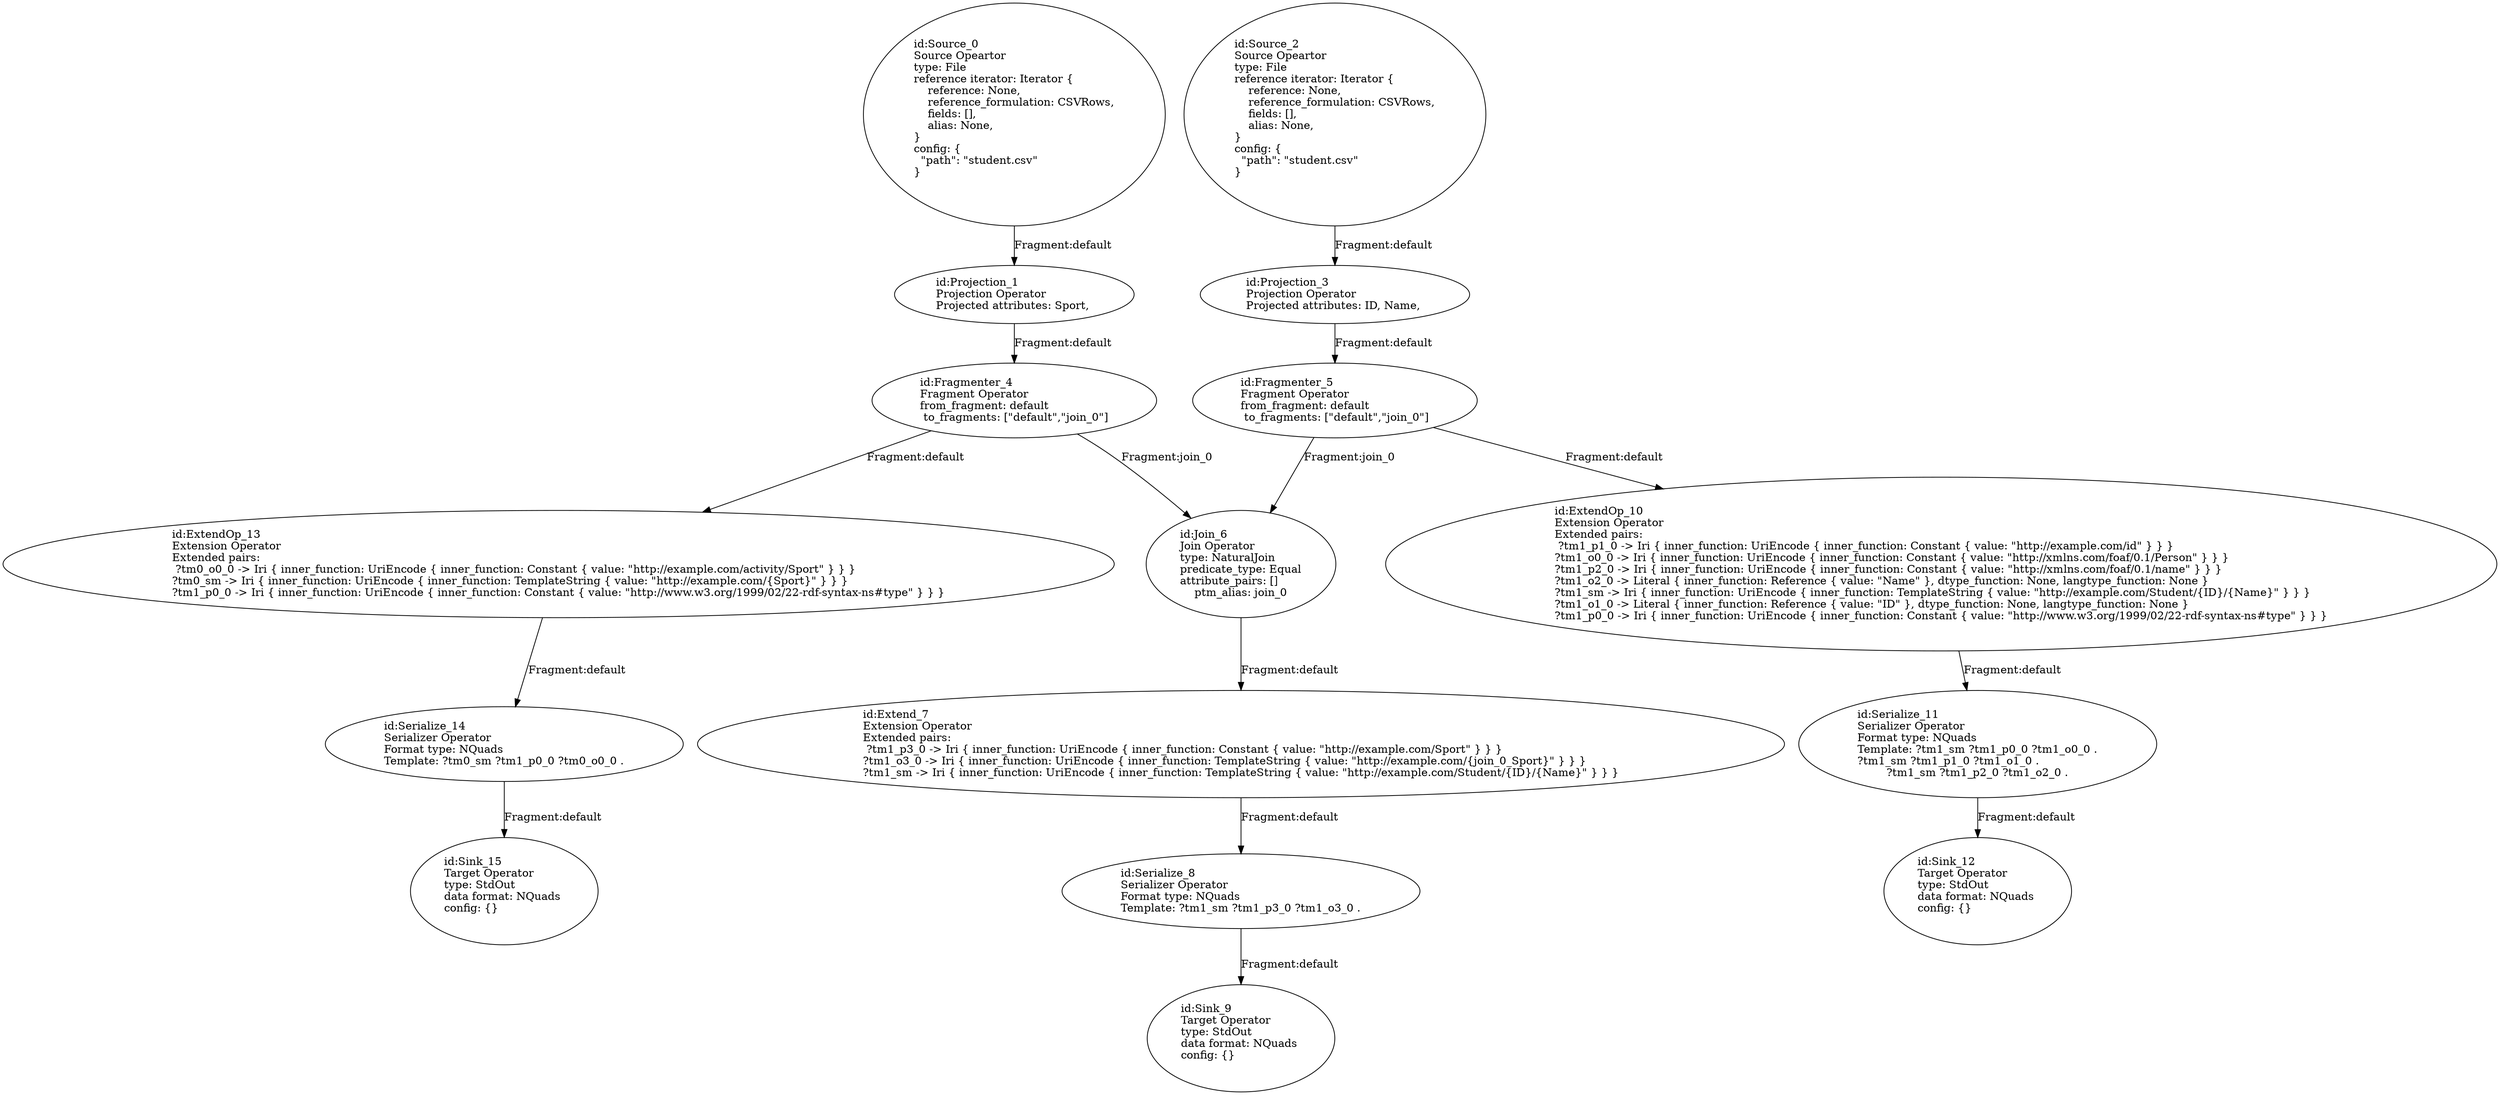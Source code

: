 digraph {
    0 [ label = "id:Source_0 \lSource Opeartor\ltype: File \lreference iterator: Iterator {\l    reference: None,\l    reference_formulation: CSVRows,\l    fields: [],\l    alias: None,\l} \lconfig: {\l  \"path\": \"student.csv\"\l}\l             " ]
    1 [ label = "id:Projection_1 \lProjection Operator\lProjected attributes: Sport, " ]
    2 [ label = "id:Source_2 \lSource Opeartor\ltype: File \lreference iterator: Iterator {\l    reference: None,\l    reference_formulation: CSVRows,\l    fields: [],\l    alias: None,\l} \lconfig: {\l  \"path\": \"student.csv\"\l}\l             " ]
    3 [ label = "id:Projection_3 \lProjection Operator\lProjected attributes: ID, Name, " ]
    4 [ label = "id:Fragmenter_4 \lFragment Operator\lfrom_fragment: default \l to_fragments: [\"default\",\"join_0\"]" ]
    5 [ label = "id:Fragmenter_5 \lFragment Operator\lfrom_fragment: default \l to_fragments: [\"default\",\"join_0\"]" ]
    6 [ label = "id:Join_6 \lJoin Operator\ltype: NaturalJoin\lpredicate_type: Equal\lattribute_pairs: []\lptm_alias: join_0" ]
    7 [ label = "id:Extend_7 \lExtension Operator\lExtended pairs: \l ?tm1_p3_0 -> Iri { inner_function: UriEncode { inner_function: Constant { value: \"http://example.com/Sport\" } } }\l?tm1_o3_0 -> Iri { inner_function: UriEncode { inner_function: TemplateString { value: \"http://example.com/{join_0_Sport}\" } } }\l?tm1_sm -> Iri { inner_function: UriEncode { inner_function: TemplateString { value: \"http://example.com/Student/{ID}/{Name}\" } } }" ]
    8 [ label = "id:Serialize_8 \lSerializer Operator\lFormat type: NQuads\lTemplate: ?tm1_sm ?tm1_p3_0 ?tm1_o3_0 ." ]
    9 [ label = "id:Sink_9 \lTarget Operator\ltype: StdOut \ldata format: NQuads \lconfig: {}\l             " ]
    10 [ label = "id:ExtendOp_10 \lExtension Operator\lExtended pairs: \l ?tm1_p1_0 -> Iri { inner_function: UriEncode { inner_function: Constant { value: \"http://example.com/id\" } } }\l?tm1_o0_0 -> Iri { inner_function: UriEncode { inner_function: Constant { value: \"http://xmlns.com/foaf/0.1/Person\" } } }\l?tm1_p2_0 -> Iri { inner_function: UriEncode { inner_function: Constant { value: \"http://xmlns.com/foaf/0.1/name\" } } }\l?tm1_o2_0 -> Literal { inner_function: Reference { value: \"Name\" }, dtype_function: None, langtype_function: None }\l?tm1_sm -> Iri { inner_function: UriEncode { inner_function: TemplateString { value: \"http://example.com/Student/{ID}/{Name}\" } } }\l?tm1_o1_0 -> Literal { inner_function: Reference { value: \"ID\" }, dtype_function: None, langtype_function: None }\l?tm1_p0_0 -> Iri { inner_function: UriEncode { inner_function: Constant { value: \"http://www.w3.org/1999/02/22-rdf-syntax-ns#type\" } } }" ]
    11 [ label = "id:Serialize_11 \lSerializer Operator\lFormat type: NQuads\lTemplate: ?tm1_sm ?tm1_p0_0 ?tm1_o0_0 .\l?tm1_sm ?tm1_p1_0 ?tm1_o1_0 .\l?tm1_sm ?tm1_p2_0 ?tm1_o2_0 ." ]
    12 [ label = "id:Sink_12 \lTarget Operator\ltype: StdOut \ldata format: NQuads \lconfig: {}\l             " ]
    13 [ label = "id:ExtendOp_13 \lExtension Operator\lExtended pairs: \l ?tm0_o0_0 -> Iri { inner_function: UriEncode { inner_function: Constant { value: \"http://example.com/activity/Sport\" } } }\l?tm0_sm -> Iri { inner_function: UriEncode { inner_function: TemplateString { value: \"http://example.com/{Sport}\" } } }\l?tm1_p0_0 -> Iri { inner_function: UriEncode { inner_function: Constant { value: \"http://www.w3.org/1999/02/22-rdf-syntax-ns#type\" } } }" ]
    14 [ label = "id:Serialize_14 \lSerializer Operator\lFormat type: NQuads\lTemplate: ?tm0_sm ?tm1_p0_0 ?tm0_o0_0 ." ]
    15 [ label = "id:Sink_15 \lTarget Operator\ltype: StdOut \ldata format: NQuads \lconfig: {}\l             " ]
    0 -> 1 [ label = "Fragment:default" ]
    2 -> 3 [ label = "Fragment:default" ]
    1 -> 4 [ label = "Fragment:default" ]
    3 -> 5 [ label = "Fragment:default" ]
    5 -> 6 [ label = "Fragment:join_0" ]
    4 -> 6 [ label = "Fragment:join_0" ]
    6 -> 7 [ label = "Fragment:default" ]
    7 -> 8 [ label = "Fragment:default" ]
    8 -> 9 [ label = "Fragment:default" ]
    5 -> 10 [ label = "Fragment:default" ]
    10 -> 11 [ label = "Fragment:default" ]
    11 -> 12 [ label = "Fragment:default" ]
    4 -> 13 [ label = "Fragment:default" ]
    13 -> 14 [ label = "Fragment:default" ]
    14 -> 15 [ label = "Fragment:default" ]
}
